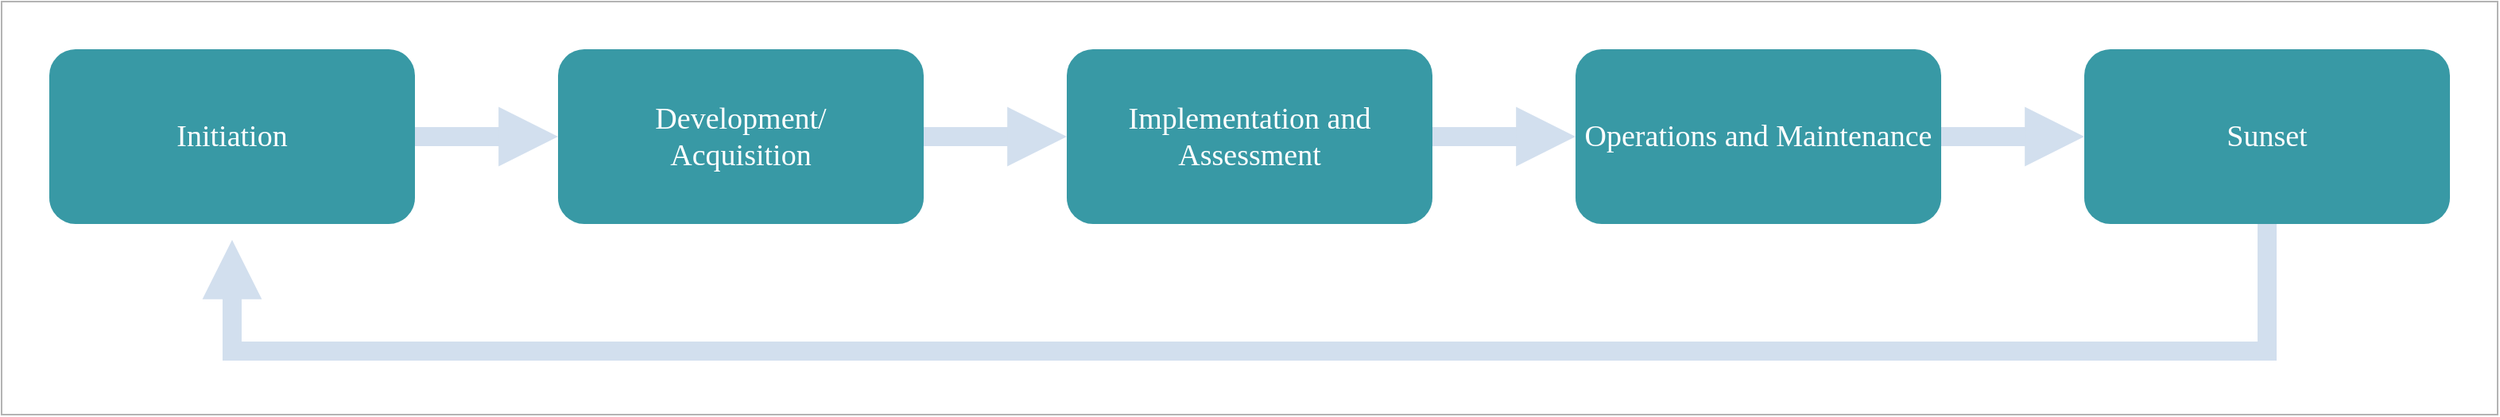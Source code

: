 <mxfile version="20.7.4" type="device" pages="2"><diagram id="76c7pgulZurVSNUEqepI" name="Page-1"><mxGraphModel dx="2135" dy="1229" grid="1" gridSize="10" guides="1" tooltips="1" connect="1" arrows="1" fold="1" page="1" pageScale="1" pageWidth="850" pageHeight="1100" math="0" shadow="0"><root><mxCell id="0"/><mxCell id="1" parent="0"/><mxCell id="JZkr6824L1gJVi6hDT1I-17" style="edgeStyle=orthogonalEdgeStyle;rounded=0;orthogonalLoop=1;jettySize=auto;html=1;entryX=0;entryY=0.5;entryDx=0;entryDy=0;strokeColor=#D2DFEE;strokeWidth=12;fontFamily=Verdana;fontSize=19;fontColor=#FFFFFF;endArrow=block;endFill=1;" parent="1" source="JZkr6824L1gJVi6hDT1I-2" target="JZkr6824L1gJVi6hDT1I-4" edge="1"><mxGeometry relative="1" as="geometry"/></mxCell><mxCell id="JZkr6824L1gJVi6hDT1I-2" value="&lt;font face=&quot;Verdana&quot; color=&quot;#ffffff&quot;&gt;&lt;span style=&quot;font-size: 19px;&quot;&gt;Development/&lt;br&gt;Acquisition&lt;/span&gt;&lt;/font&gt;" style="rounded=1;whiteSpace=wrap;html=1;strokeColor=none;fillColor=#3899a5;" parent="1" vertex="1"><mxGeometry x="360" y="230" width="230" height="110" as="geometry"/></mxCell><mxCell id="JZkr6824L1gJVi6hDT1I-15" style="edgeStyle=orthogonalEdgeStyle;rounded=0;orthogonalLoop=1;jettySize=auto;html=1;entryX=0;entryY=0.5;entryDx=0;entryDy=0;strokeColor=#D2DFEE;strokeWidth=12;fontFamily=Verdana;fontSize=19;fontColor=#FFFFFF;endArrow=block;endFill=1;" parent="1" source="JZkr6824L1gJVi6hDT1I-3" target="JZkr6824L1gJVi6hDT1I-2" edge="1"><mxGeometry relative="1" as="geometry"/></mxCell><mxCell id="JZkr6824L1gJVi6hDT1I-3" value="&lt;span style=&quot;color: rgb(255, 255, 255); font-family: Verdana; font-size: 19px;&quot;&gt;Initiation&lt;/span&gt;" style="rounded=1;whiteSpace=wrap;html=1;strokeColor=none;fillColor=#3899a5;" parent="1" vertex="1"><mxGeometry x="40" y="230" width="230" height="110" as="geometry"/></mxCell><mxCell id="JZkr6824L1gJVi6hDT1I-19" style="edgeStyle=orthogonalEdgeStyle;rounded=0;orthogonalLoop=1;jettySize=auto;html=1;entryX=0;entryY=0.5;entryDx=0;entryDy=0;strokeColor=#D2DFEE;strokeWidth=12;fontFamily=Verdana;fontSize=19;fontColor=#FFFFFF;endArrow=block;endFill=1;" parent="1" source="JZkr6824L1gJVi6hDT1I-4" target="JZkr6824L1gJVi6hDT1I-5" edge="1"><mxGeometry relative="1" as="geometry"/></mxCell><mxCell id="JZkr6824L1gJVi6hDT1I-4" value="&lt;font face=&quot;Verdana&quot; color=&quot;#ffffff&quot;&gt;&lt;span style=&quot;font-size: 19px;&quot;&gt;Implementation and Assessment&lt;/span&gt;&lt;/font&gt;" style="rounded=1;whiteSpace=wrap;html=1;strokeColor=none;fillColor=#3899a5;" parent="1" vertex="1"><mxGeometry x="680" y="230" width="230" height="110" as="geometry"/></mxCell><mxCell id="JZkr6824L1gJVi6hDT1I-10" style="edgeStyle=orthogonalEdgeStyle;rounded=0;orthogonalLoop=1;jettySize=auto;html=1;fontFamily=Verdana;fontSize=19;fontColor=#FFFFFF;exitX=0.5;exitY=1;exitDx=0;exitDy=0;strokeColor=#d2dfee;strokeWidth=12;endArrow=block;endFill=1;" parent="1" source="JZkr6824L1gJVi6hDT1I-6" edge="1"><mxGeometry relative="1" as="geometry"><mxPoint x="155" y="350" as="targetPoint"/><Array as="points"><mxPoint x="1435" y="420"/><mxPoint x="155" y="420"/></Array></mxGeometry></mxCell><mxCell id="JZkr6824L1gJVi6hDT1I-20" style="edgeStyle=orthogonalEdgeStyle;rounded=0;orthogonalLoop=1;jettySize=auto;html=1;entryX=0;entryY=0.5;entryDx=0;entryDy=0;strokeColor=#D2DFEE;strokeWidth=12;fontFamily=Verdana;fontSize=19;fontColor=#FFFFFF;endArrow=block;endFill=1;" parent="1" source="JZkr6824L1gJVi6hDT1I-5" target="JZkr6824L1gJVi6hDT1I-6" edge="1"><mxGeometry relative="1" as="geometry"/></mxCell><mxCell id="JZkr6824L1gJVi6hDT1I-5" value="&lt;font face=&quot;Verdana&quot; color=&quot;#ffffff&quot;&gt;&lt;span style=&quot;font-size: 19px;&quot;&gt;Operations and Maintenance&lt;/span&gt;&lt;/font&gt;" style="rounded=1;whiteSpace=wrap;html=1;strokeColor=none;fillColor=#3899a5;" parent="1" vertex="1"><mxGeometry x="1000" y="230" width="230" height="110" as="geometry"/></mxCell><mxCell id="JZkr6824L1gJVi6hDT1I-6" value="&lt;font face=&quot;Verdana&quot; color=&quot;#ffffff&quot;&gt;&lt;span style=&quot;font-size: 19px;&quot;&gt;Sunset&lt;/span&gt;&lt;/font&gt;" style="rounded=1;whiteSpace=wrap;html=1;strokeColor=none;fillColor=#3899a5;" parent="1" vertex="1"><mxGeometry x="1320" y="230" width="230" height="110" as="geometry"/></mxCell><mxCell id="JZkr6824L1gJVi6hDT1I-21" value="" style="rounded=0;whiteSpace=wrap;html=1;fontFamily=Verdana;fontSize=19;fontColor=#FFFFFF;fillColor=none;strokeColor=#B3B3B3;" parent="1" vertex="1"><mxGeometry x="10" y="200" width="1570" height="260" as="geometry"/></mxCell></root></mxGraphModel></diagram><diagram id="BbJxKLGtxU8Kyj6r5na2" name="NIST-800-137"><mxGraphModel dx="1388" dy="799" grid="1" gridSize="10" guides="1" tooltips="1" connect="1" arrows="1" fold="1" page="1" pageScale="1" pageWidth="850" pageHeight="1100" math="0" shadow="0"><root><mxCell id="0"/><mxCell id="1" parent="0"/><mxCell id="_krIeVbhycpkZWfLy1F6-8" style="edgeStyle=orthogonalEdgeStyle;rounded=1;orthogonalLoop=1;jettySize=auto;html=1;entryX=0;entryY=0.5;entryDx=0;entryDy=0;strokeColor=#000000;" edge="1" parent="1" source="_krIeVbhycpkZWfLy1F6-1" target="_krIeVbhycpkZWfLy1F6-3"><mxGeometry relative="1" as="geometry"/></mxCell><mxCell id="_krIeVbhycpkZWfLy1F6-1" value="Define Strategy" style="rounded=1;whiteSpace=wrap;html=1;strokeColor=none;fillColor=#fff2cc;" vertex="1" parent="1"><mxGeometry x="120" y="310" width="120" height="60" as="geometry"/></mxCell><mxCell id="_krIeVbhycpkZWfLy1F6-9" style="edgeStyle=orthogonalEdgeStyle;rounded=1;orthogonalLoop=1;jettySize=auto;html=1;strokeColor=#000000;" edge="1" parent="1" source="_krIeVbhycpkZWfLy1F6-3" target="_krIeVbhycpkZWfLy1F6-4"><mxGeometry relative="1" as="geometry"/></mxCell><mxCell id="_krIeVbhycpkZWfLy1F6-3" value="Establish &amp;amp;&lt;br&gt;Architect" style="rounded=1;whiteSpace=wrap;html=1;strokeColor=none;fillColor=#dae8fc;" vertex="1" parent="1"><mxGeometry x="240" y="200" width="120" height="60" as="geometry"/></mxCell><mxCell id="_krIeVbhycpkZWfLy1F6-10" style="edgeStyle=orthogonalEdgeStyle;rounded=1;orthogonalLoop=1;jettySize=auto;html=1;strokeColor=#000000;" edge="1" parent="1" source="_krIeVbhycpkZWfLy1F6-4" target="_krIeVbhycpkZWfLy1F6-5"><mxGeometry relative="1" as="geometry"><Array as="points"><mxPoint x="620" y="230"/></Array></mxGeometry></mxCell><mxCell id="_krIeVbhycpkZWfLy1F6-4" value="Implement &amp;amp; &lt;br&gt;Collect" style="rounded=1;whiteSpace=wrap;html=1;strokeColor=none;fillColor=#ffe6cc;" vertex="1" parent="1"><mxGeometry x="440" y="200" width="120" height="60" as="geometry"/></mxCell><mxCell id="_krIeVbhycpkZWfLy1F6-11" style="edgeStyle=orthogonalEdgeStyle;rounded=1;orthogonalLoop=1;jettySize=auto;html=1;entryX=1;entryY=0.5;entryDx=0;entryDy=0;strokeColor=#000000;" edge="1" parent="1" source="_krIeVbhycpkZWfLy1F6-5" target="_krIeVbhycpkZWfLy1F6-6"><mxGeometry relative="1" as="geometry"/></mxCell><mxCell id="_krIeVbhycpkZWfLy1F6-5" value="Analyze &amp;amp;&lt;br&gt;Report" style="rounded=1;whiteSpace=wrap;html=1;strokeColor=none;fillColor=#d5e8d4;" vertex="1" parent="1"><mxGeometry x="560" y="310" width="120" height="60" as="geometry"/></mxCell><mxCell id="_krIeVbhycpkZWfLy1F6-13" style="edgeStyle=orthogonalEdgeStyle;rounded=1;orthogonalLoop=1;jettySize=auto;html=1;entryX=1;entryY=0.5;entryDx=0;entryDy=0;strokeColor=#000000;" edge="1" parent="1" source="_krIeVbhycpkZWfLy1F6-6" target="_krIeVbhycpkZWfLy1F6-7"><mxGeometry relative="1" as="geometry"/></mxCell><mxCell id="_krIeVbhycpkZWfLy1F6-6" value="Respond to&lt;br&gt;Findings" style="rounded=1;whiteSpace=wrap;html=1;strokeColor=none;fillColor=#e1d5e7;" vertex="1" parent="1"><mxGeometry x="440" y="430" width="120" height="60" as="geometry"/></mxCell><mxCell id="_krIeVbhycpkZWfLy1F6-12" style="edgeStyle=orthogonalEdgeStyle;rounded=1;orthogonalLoop=1;jettySize=auto;html=1;entryX=0.5;entryY=1;entryDx=0;entryDy=0;strokeColor=#000000;" edge="1" parent="1" source="_krIeVbhycpkZWfLy1F6-7" target="_krIeVbhycpkZWfLy1F6-1"><mxGeometry relative="1" as="geometry"><Array as="points"><mxPoint x="180" y="460"/></Array></mxGeometry></mxCell><mxCell id="_krIeVbhycpkZWfLy1F6-7" value="Review &amp;amp;&lt;br&gt;Update" style="rounded=1;whiteSpace=wrap;html=1;strokeColor=none;fillColor=#f8cecc;" vertex="1" parent="1"><mxGeometry x="240" y="430" width="120" height="60" as="geometry"/></mxCell><mxCell id="_krIeVbhycpkZWfLy1F6-14" value="" style="rounded=0;whiteSpace=wrap;html=1;strokeColor=#B3B3B3;strokeWidth=1;fillColor=none;" vertex="1" parent="1"><mxGeometry x="70" y="180" width="660" height="330" as="geometry"/></mxCell></root></mxGraphModel></diagram></mxfile>